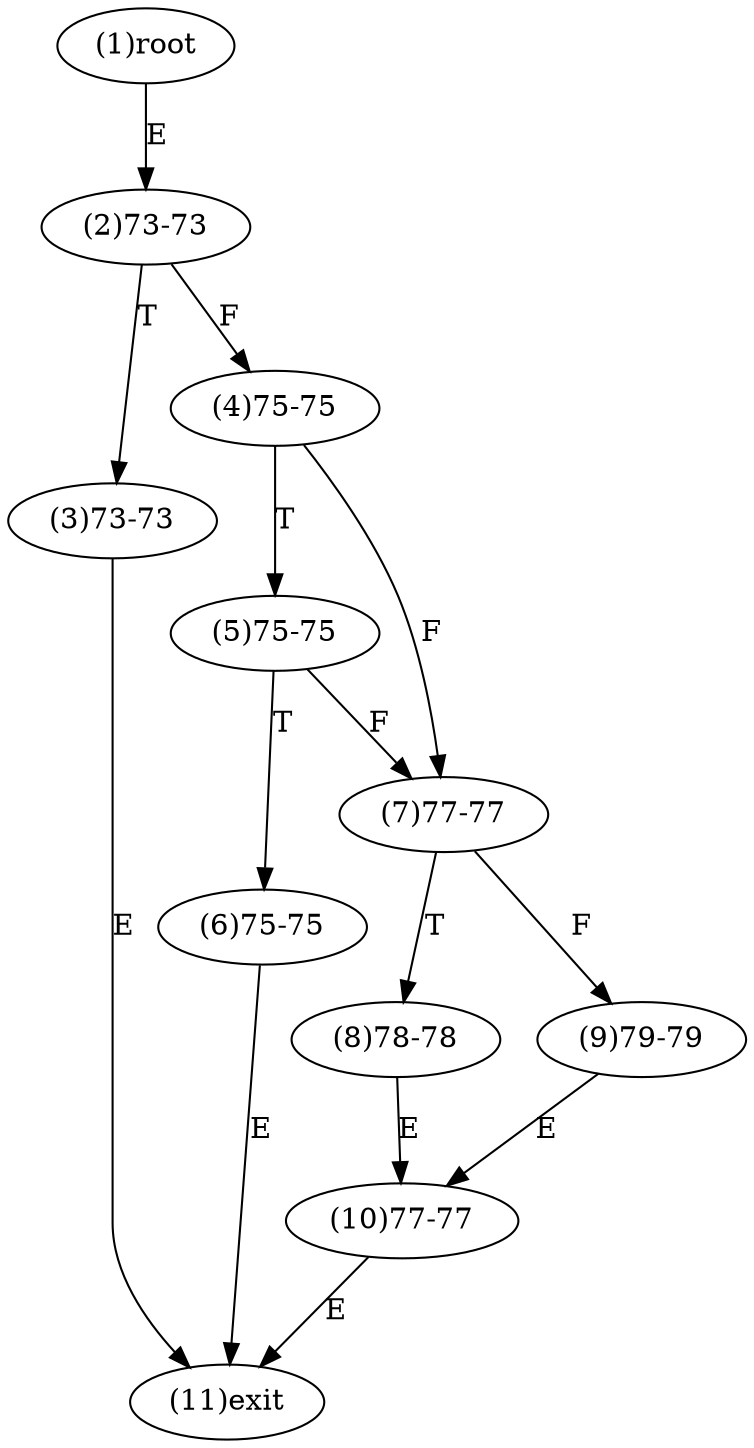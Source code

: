 digraph "" { 
1[ label="(1)root"];
2[ label="(2)73-73"];
3[ label="(3)73-73"];
4[ label="(4)75-75"];
5[ label="(5)75-75"];
6[ label="(6)75-75"];
7[ label="(7)77-77"];
8[ label="(8)78-78"];
9[ label="(9)79-79"];
10[ label="(10)77-77"];
11[ label="(11)exit"];
1->2[ label="E"];
2->4[ label="F"];
2->3[ label="T"];
3->11[ label="E"];
4->7[ label="F"];
4->5[ label="T"];
5->7[ label="F"];
5->6[ label="T"];
6->11[ label="E"];
7->9[ label="F"];
7->8[ label="T"];
8->10[ label="E"];
9->10[ label="E"];
10->11[ label="E"];
}